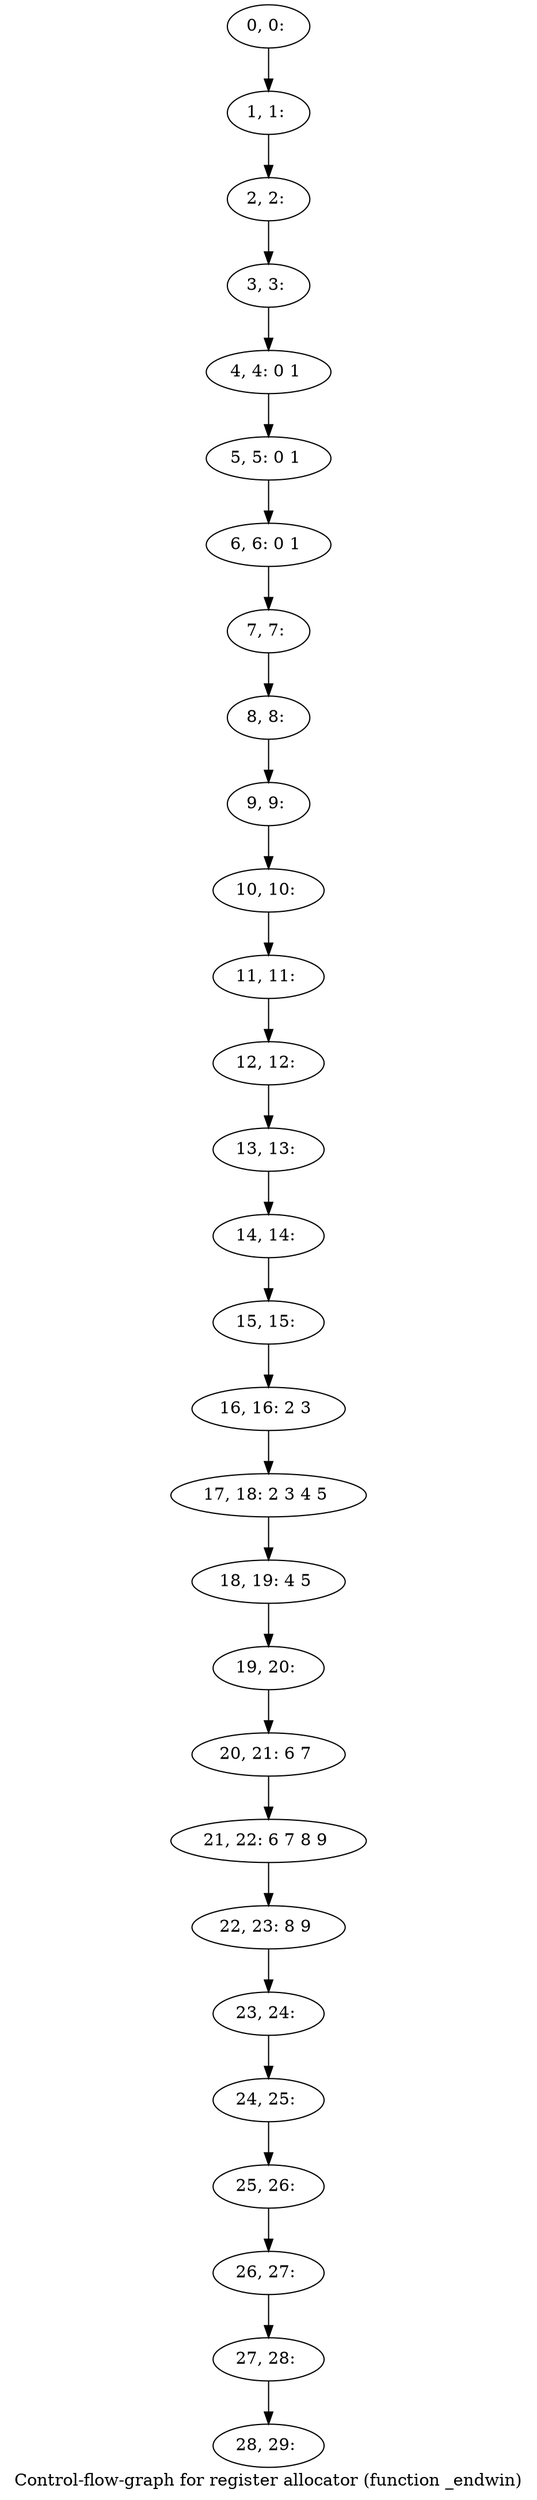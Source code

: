 digraph G {
graph [label="Control-flow-graph for register allocator (function _endwin)"]
0[label="0, 0: "];
1[label="1, 1: "];
2[label="2, 2: "];
3[label="3, 3: "];
4[label="4, 4: 0 1 "];
5[label="5, 5: 0 1 "];
6[label="6, 6: 0 1 "];
7[label="7, 7: "];
8[label="8, 8: "];
9[label="9, 9: "];
10[label="10, 10: "];
11[label="11, 11: "];
12[label="12, 12: "];
13[label="13, 13: "];
14[label="14, 14: "];
15[label="15, 15: "];
16[label="16, 16: 2 3 "];
17[label="17, 18: 2 3 4 5 "];
18[label="18, 19: 4 5 "];
19[label="19, 20: "];
20[label="20, 21: 6 7 "];
21[label="21, 22: 6 7 8 9 "];
22[label="22, 23: 8 9 "];
23[label="23, 24: "];
24[label="24, 25: "];
25[label="25, 26: "];
26[label="26, 27: "];
27[label="27, 28: "];
28[label="28, 29: "];
0->1 ;
1->2 ;
2->3 ;
3->4 ;
4->5 ;
5->6 ;
6->7 ;
7->8 ;
8->9 ;
9->10 ;
10->11 ;
11->12 ;
12->13 ;
13->14 ;
14->15 ;
15->16 ;
16->17 ;
17->18 ;
18->19 ;
19->20 ;
20->21 ;
21->22 ;
22->23 ;
23->24 ;
24->25 ;
25->26 ;
26->27 ;
27->28 ;
}
